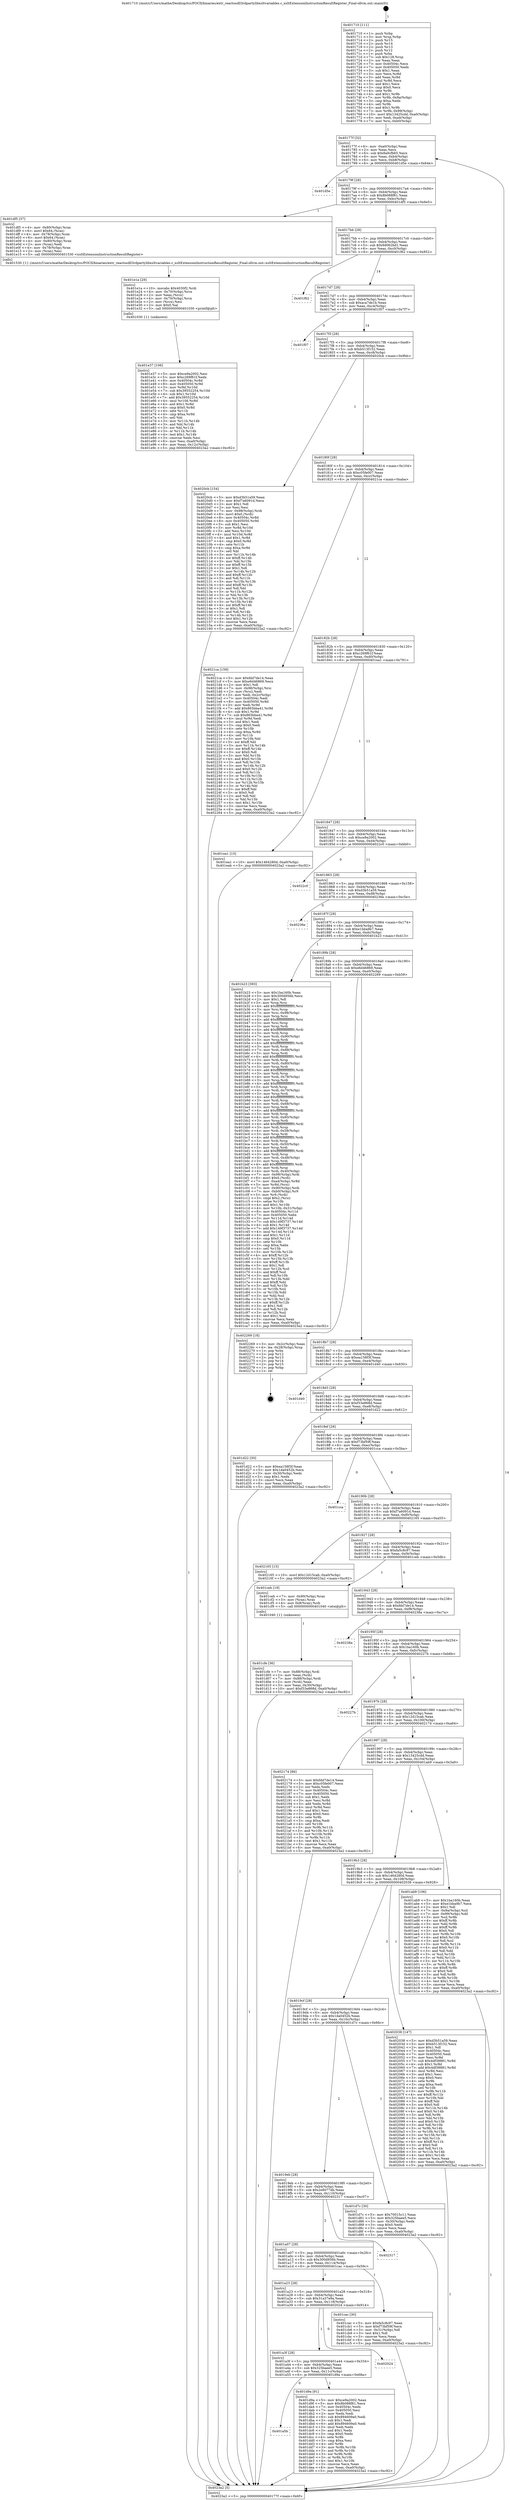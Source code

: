 digraph "0x401710" {
  label = "0x401710 (/mnt/c/Users/mathe/Desktop/tcc/POCII/binaries/extr_reactosdll3rdpartylibxsltvariables.c_xsltExtensionInstructionResultRegister_Final-ollvm.out::main(0))"
  labelloc = "t"
  node[shape=record]

  Entry [label="",width=0.3,height=0.3,shape=circle,fillcolor=black,style=filled]
  "0x40177f" [label="{
     0x40177f [32]\l
     | [instrs]\l
     &nbsp;&nbsp;0x40177f \<+6\>: mov -0xa0(%rbp),%eax\l
     &nbsp;&nbsp;0x401785 \<+2\>: mov %eax,%ecx\l
     &nbsp;&nbsp;0x401787 \<+6\>: sub $0x8a9cfb65,%ecx\l
     &nbsp;&nbsp;0x40178d \<+6\>: mov %eax,-0xb4(%rbp)\l
     &nbsp;&nbsp;0x401793 \<+6\>: mov %ecx,-0xb8(%rbp)\l
     &nbsp;&nbsp;0x401799 \<+6\>: je 0000000000401d5e \<main+0x64e\>\l
  }"]
  "0x401d5e" [label="{
     0x401d5e\l
  }", style=dashed]
  "0x40179f" [label="{
     0x40179f [28]\l
     | [instrs]\l
     &nbsp;&nbsp;0x40179f \<+5\>: jmp 00000000004017a4 \<main+0x94\>\l
     &nbsp;&nbsp;0x4017a4 \<+6\>: mov -0xb4(%rbp),%eax\l
     &nbsp;&nbsp;0x4017aa \<+5\>: sub $0x8b088f61,%eax\l
     &nbsp;&nbsp;0x4017af \<+6\>: mov %eax,-0xbc(%rbp)\l
     &nbsp;&nbsp;0x4017b5 \<+6\>: je 0000000000401df5 \<main+0x6e5\>\l
  }"]
  Exit [label="",width=0.3,height=0.3,shape=circle,fillcolor=black,style=filled,peripheries=2]
  "0x401df5" [label="{
     0x401df5 [37]\l
     | [instrs]\l
     &nbsp;&nbsp;0x401df5 \<+4\>: mov -0x80(%rbp),%rax\l
     &nbsp;&nbsp;0x401df9 \<+6\>: movl $0x64,(%rax)\l
     &nbsp;&nbsp;0x401dff \<+4\>: mov -0x78(%rbp),%rax\l
     &nbsp;&nbsp;0x401e03 \<+6\>: movl $0x64,(%rax)\l
     &nbsp;&nbsp;0x401e09 \<+4\>: mov -0x80(%rbp),%rax\l
     &nbsp;&nbsp;0x401e0d \<+2\>: mov (%rax),%edi\l
     &nbsp;&nbsp;0x401e0f \<+4\>: mov -0x78(%rbp),%rax\l
     &nbsp;&nbsp;0x401e13 \<+2\>: mov (%rax),%esi\l
     &nbsp;&nbsp;0x401e15 \<+5\>: call 0000000000401530 \<xsltExtensionInstructionResultRegister\>\l
     | [calls]\l
     &nbsp;&nbsp;0x401530 \{1\} (/mnt/c/Users/mathe/Desktop/tcc/POCII/binaries/extr_reactosdll3rdpartylibxsltvariables.c_xsltExtensionInstructionResultRegister_Final-ollvm.out::xsltExtensionInstructionResultRegister)\l
  }"]
  "0x4017bb" [label="{
     0x4017bb [28]\l
     | [instrs]\l
     &nbsp;&nbsp;0x4017bb \<+5\>: jmp 00000000004017c0 \<main+0xb0\>\l
     &nbsp;&nbsp;0x4017c0 \<+6\>: mov -0xb4(%rbp),%eax\l
     &nbsp;&nbsp;0x4017c6 \<+5\>: sub $0x9d062bd1,%eax\l
     &nbsp;&nbsp;0x4017cb \<+6\>: mov %eax,-0xc0(%rbp)\l
     &nbsp;&nbsp;0x4017d1 \<+6\>: je 0000000000401f62 \<main+0x852\>\l
  }"]
  "0x401e37" [label="{
     0x401e37 [106]\l
     | [instrs]\l
     &nbsp;&nbsp;0x401e37 \<+5\>: mov $0xce9a2002,%esi\l
     &nbsp;&nbsp;0x401e3c \<+5\>: mov $0xc269f61f,%edx\l
     &nbsp;&nbsp;0x401e41 \<+8\>: mov 0x40504c,%r8d\l
     &nbsp;&nbsp;0x401e49 \<+8\>: mov 0x405050,%r9d\l
     &nbsp;&nbsp;0x401e51 \<+3\>: mov %r8d,%r10d\l
     &nbsp;&nbsp;0x401e54 \<+7\>: sub $0x39552254,%r10d\l
     &nbsp;&nbsp;0x401e5b \<+4\>: sub $0x1,%r10d\l
     &nbsp;&nbsp;0x401e5f \<+7\>: add $0x39552254,%r10d\l
     &nbsp;&nbsp;0x401e66 \<+4\>: imul %r10d,%r8d\l
     &nbsp;&nbsp;0x401e6a \<+4\>: and $0x1,%r8d\l
     &nbsp;&nbsp;0x401e6e \<+4\>: cmp $0x0,%r8d\l
     &nbsp;&nbsp;0x401e72 \<+4\>: sete %r11b\l
     &nbsp;&nbsp;0x401e76 \<+4\>: cmp $0xa,%r9d\l
     &nbsp;&nbsp;0x401e7a \<+3\>: setl %bl\l
     &nbsp;&nbsp;0x401e7d \<+3\>: mov %r11b,%r14b\l
     &nbsp;&nbsp;0x401e80 \<+3\>: and %bl,%r14b\l
     &nbsp;&nbsp;0x401e83 \<+3\>: xor %bl,%r11b\l
     &nbsp;&nbsp;0x401e86 \<+3\>: or %r11b,%r14b\l
     &nbsp;&nbsp;0x401e89 \<+4\>: test $0x1,%r14b\l
     &nbsp;&nbsp;0x401e8d \<+3\>: cmovne %edx,%esi\l
     &nbsp;&nbsp;0x401e90 \<+6\>: mov %esi,-0xa0(%rbp)\l
     &nbsp;&nbsp;0x401e96 \<+6\>: mov %eax,-0x12c(%rbp)\l
     &nbsp;&nbsp;0x401e9c \<+5\>: jmp 00000000004023a2 \<main+0xc92\>\l
  }"]
  "0x401f62" [label="{
     0x401f62\l
  }", style=dashed]
  "0x4017d7" [label="{
     0x4017d7 [28]\l
     | [instrs]\l
     &nbsp;&nbsp;0x4017d7 \<+5\>: jmp 00000000004017dc \<main+0xcc\>\l
     &nbsp;&nbsp;0x4017dc \<+6\>: mov -0xb4(%rbp),%eax\l
     &nbsp;&nbsp;0x4017e2 \<+5\>: sub $0xaca7de1b,%eax\l
     &nbsp;&nbsp;0x4017e7 \<+6\>: mov %eax,-0xc4(%rbp)\l
     &nbsp;&nbsp;0x4017ed \<+6\>: je 0000000000401f07 \<main+0x7f7\>\l
  }"]
  "0x401e1a" [label="{
     0x401e1a [29]\l
     | [instrs]\l
     &nbsp;&nbsp;0x401e1a \<+10\>: movabs $0x4030f2,%rdi\l
     &nbsp;&nbsp;0x401e24 \<+4\>: mov -0x70(%rbp),%rcx\l
     &nbsp;&nbsp;0x401e28 \<+2\>: mov %eax,(%rcx)\l
     &nbsp;&nbsp;0x401e2a \<+4\>: mov -0x70(%rbp),%rcx\l
     &nbsp;&nbsp;0x401e2e \<+2\>: mov (%rcx),%esi\l
     &nbsp;&nbsp;0x401e30 \<+2\>: mov $0x0,%al\l
     &nbsp;&nbsp;0x401e32 \<+5\>: call 0000000000401030 \<printf@plt\>\l
     | [calls]\l
     &nbsp;&nbsp;0x401030 \{1\} (unknown)\l
  }"]
  "0x401f07" [label="{
     0x401f07\l
  }", style=dashed]
  "0x4017f3" [label="{
     0x4017f3 [28]\l
     | [instrs]\l
     &nbsp;&nbsp;0x4017f3 \<+5\>: jmp 00000000004017f8 \<main+0xe8\>\l
     &nbsp;&nbsp;0x4017f8 \<+6\>: mov -0xb4(%rbp),%eax\l
     &nbsp;&nbsp;0x4017fe \<+5\>: sub $0xb513f152,%eax\l
     &nbsp;&nbsp;0x401803 \<+6\>: mov %eax,-0xc8(%rbp)\l
     &nbsp;&nbsp;0x401809 \<+6\>: je 00000000004020cb \<main+0x9bb\>\l
  }"]
  "0x401a5b" [label="{
     0x401a5b\l
  }", style=dashed]
  "0x4020cb" [label="{
     0x4020cb [154]\l
     | [instrs]\l
     &nbsp;&nbsp;0x4020cb \<+5\>: mov $0xd3b51a59,%eax\l
     &nbsp;&nbsp;0x4020d0 \<+5\>: mov $0xf7a6091d,%ecx\l
     &nbsp;&nbsp;0x4020d5 \<+2\>: mov $0x1,%dl\l
     &nbsp;&nbsp;0x4020d7 \<+2\>: xor %esi,%esi\l
     &nbsp;&nbsp;0x4020d9 \<+7\>: mov -0x98(%rbp),%rdi\l
     &nbsp;&nbsp;0x4020e0 \<+6\>: movl $0x0,(%rdi)\l
     &nbsp;&nbsp;0x4020e6 \<+8\>: mov 0x40504c,%r8d\l
     &nbsp;&nbsp;0x4020ee \<+8\>: mov 0x405050,%r9d\l
     &nbsp;&nbsp;0x4020f6 \<+3\>: sub $0x1,%esi\l
     &nbsp;&nbsp;0x4020f9 \<+3\>: mov %r8d,%r10d\l
     &nbsp;&nbsp;0x4020fc \<+3\>: add %esi,%r10d\l
     &nbsp;&nbsp;0x4020ff \<+4\>: imul %r10d,%r8d\l
     &nbsp;&nbsp;0x402103 \<+4\>: and $0x1,%r8d\l
     &nbsp;&nbsp;0x402107 \<+4\>: cmp $0x0,%r8d\l
     &nbsp;&nbsp;0x40210b \<+4\>: sete %r11b\l
     &nbsp;&nbsp;0x40210f \<+4\>: cmp $0xa,%r9d\l
     &nbsp;&nbsp;0x402113 \<+3\>: setl %bl\l
     &nbsp;&nbsp;0x402116 \<+3\>: mov %r11b,%r14b\l
     &nbsp;&nbsp;0x402119 \<+4\>: xor $0xff,%r14b\l
     &nbsp;&nbsp;0x40211d \<+3\>: mov %bl,%r15b\l
     &nbsp;&nbsp;0x402120 \<+4\>: xor $0xff,%r15b\l
     &nbsp;&nbsp;0x402124 \<+3\>: xor $0x1,%dl\l
     &nbsp;&nbsp;0x402127 \<+3\>: mov %r14b,%r12b\l
     &nbsp;&nbsp;0x40212a \<+4\>: and $0xff,%r12b\l
     &nbsp;&nbsp;0x40212e \<+3\>: and %dl,%r11b\l
     &nbsp;&nbsp;0x402131 \<+3\>: mov %r15b,%r13b\l
     &nbsp;&nbsp;0x402134 \<+4\>: and $0xff,%r13b\l
     &nbsp;&nbsp;0x402138 \<+2\>: and %dl,%bl\l
     &nbsp;&nbsp;0x40213a \<+3\>: or %r11b,%r12b\l
     &nbsp;&nbsp;0x40213d \<+3\>: or %bl,%r13b\l
     &nbsp;&nbsp;0x402140 \<+3\>: xor %r13b,%r12b\l
     &nbsp;&nbsp;0x402143 \<+3\>: or %r15b,%r14b\l
     &nbsp;&nbsp;0x402146 \<+4\>: xor $0xff,%r14b\l
     &nbsp;&nbsp;0x40214a \<+3\>: or $0x1,%dl\l
     &nbsp;&nbsp;0x40214d \<+3\>: and %dl,%r14b\l
     &nbsp;&nbsp;0x402150 \<+3\>: or %r14b,%r12b\l
     &nbsp;&nbsp;0x402153 \<+4\>: test $0x1,%r12b\l
     &nbsp;&nbsp;0x402157 \<+3\>: cmovne %ecx,%eax\l
     &nbsp;&nbsp;0x40215a \<+6\>: mov %eax,-0xa0(%rbp)\l
     &nbsp;&nbsp;0x402160 \<+5\>: jmp 00000000004023a2 \<main+0xc92\>\l
  }"]
  "0x40180f" [label="{
     0x40180f [28]\l
     | [instrs]\l
     &nbsp;&nbsp;0x40180f \<+5\>: jmp 0000000000401814 \<main+0x104\>\l
     &nbsp;&nbsp;0x401814 \<+6\>: mov -0xb4(%rbp),%eax\l
     &nbsp;&nbsp;0x40181a \<+5\>: sub $0xc05fe007,%eax\l
     &nbsp;&nbsp;0x40181f \<+6\>: mov %eax,-0xcc(%rbp)\l
     &nbsp;&nbsp;0x401825 \<+6\>: je 00000000004021ca \<main+0xaba\>\l
  }"]
  "0x401d9a" [label="{
     0x401d9a [91]\l
     | [instrs]\l
     &nbsp;&nbsp;0x401d9a \<+5\>: mov $0xce9a2002,%eax\l
     &nbsp;&nbsp;0x401d9f \<+5\>: mov $0x8b088f61,%ecx\l
     &nbsp;&nbsp;0x401da4 \<+7\>: mov 0x40504c,%edx\l
     &nbsp;&nbsp;0x401dab \<+7\>: mov 0x405050,%esi\l
     &nbsp;&nbsp;0x401db2 \<+2\>: mov %edx,%edi\l
     &nbsp;&nbsp;0x401db4 \<+6\>: sub $0x894609a0,%edi\l
     &nbsp;&nbsp;0x401dba \<+3\>: sub $0x1,%edi\l
     &nbsp;&nbsp;0x401dbd \<+6\>: add $0x894609a0,%edi\l
     &nbsp;&nbsp;0x401dc3 \<+3\>: imul %edi,%edx\l
     &nbsp;&nbsp;0x401dc6 \<+3\>: and $0x1,%edx\l
     &nbsp;&nbsp;0x401dc9 \<+3\>: cmp $0x0,%edx\l
     &nbsp;&nbsp;0x401dcc \<+4\>: sete %r8b\l
     &nbsp;&nbsp;0x401dd0 \<+3\>: cmp $0xa,%esi\l
     &nbsp;&nbsp;0x401dd3 \<+4\>: setl %r9b\l
     &nbsp;&nbsp;0x401dd7 \<+3\>: mov %r8b,%r10b\l
     &nbsp;&nbsp;0x401dda \<+3\>: and %r9b,%r10b\l
     &nbsp;&nbsp;0x401ddd \<+3\>: xor %r9b,%r8b\l
     &nbsp;&nbsp;0x401de0 \<+3\>: or %r8b,%r10b\l
     &nbsp;&nbsp;0x401de3 \<+4\>: test $0x1,%r10b\l
     &nbsp;&nbsp;0x401de7 \<+3\>: cmovne %ecx,%eax\l
     &nbsp;&nbsp;0x401dea \<+6\>: mov %eax,-0xa0(%rbp)\l
     &nbsp;&nbsp;0x401df0 \<+5\>: jmp 00000000004023a2 \<main+0xc92\>\l
  }"]
  "0x4021ca" [label="{
     0x4021ca [159]\l
     | [instrs]\l
     &nbsp;&nbsp;0x4021ca \<+5\>: mov $0xfdd7de14,%eax\l
     &nbsp;&nbsp;0x4021cf \<+5\>: mov $0xe6d46869,%ecx\l
     &nbsp;&nbsp;0x4021d4 \<+2\>: mov $0x1,%dl\l
     &nbsp;&nbsp;0x4021d6 \<+7\>: mov -0x98(%rbp),%rsi\l
     &nbsp;&nbsp;0x4021dd \<+2\>: mov (%rsi),%edi\l
     &nbsp;&nbsp;0x4021df \<+3\>: mov %edi,-0x2c(%rbp)\l
     &nbsp;&nbsp;0x4021e2 \<+7\>: mov 0x40504c,%edi\l
     &nbsp;&nbsp;0x4021e9 \<+8\>: mov 0x405050,%r8d\l
     &nbsp;&nbsp;0x4021f1 \<+3\>: mov %edi,%r9d\l
     &nbsp;&nbsp;0x4021f4 \<+7\>: add $0x865bba41,%r9d\l
     &nbsp;&nbsp;0x4021fb \<+4\>: sub $0x1,%r9d\l
     &nbsp;&nbsp;0x4021ff \<+7\>: sub $0x865bba41,%r9d\l
     &nbsp;&nbsp;0x402206 \<+4\>: imul %r9d,%edi\l
     &nbsp;&nbsp;0x40220a \<+3\>: and $0x1,%edi\l
     &nbsp;&nbsp;0x40220d \<+3\>: cmp $0x0,%edi\l
     &nbsp;&nbsp;0x402210 \<+4\>: sete %r10b\l
     &nbsp;&nbsp;0x402214 \<+4\>: cmp $0xa,%r8d\l
     &nbsp;&nbsp;0x402218 \<+4\>: setl %r11b\l
     &nbsp;&nbsp;0x40221c \<+3\>: mov %r10b,%bl\l
     &nbsp;&nbsp;0x40221f \<+3\>: xor $0xff,%bl\l
     &nbsp;&nbsp;0x402222 \<+3\>: mov %r11b,%r14b\l
     &nbsp;&nbsp;0x402225 \<+4\>: xor $0xff,%r14b\l
     &nbsp;&nbsp;0x402229 \<+3\>: xor $0x0,%dl\l
     &nbsp;&nbsp;0x40222c \<+3\>: mov %bl,%r15b\l
     &nbsp;&nbsp;0x40222f \<+4\>: and $0x0,%r15b\l
     &nbsp;&nbsp;0x402233 \<+3\>: and %dl,%r10b\l
     &nbsp;&nbsp;0x402236 \<+3\>: mov %r14b,%r12b\l
     &nbsp;&nbsp;0x402239 \<+4\>: and $0x0,%r12b\l
     &nbsp;&nbsp;0x40223d \<+3\>: and %dl,%r11b\l
     &nbsp;&nbsp;0x402240 \<+3\>: or %r10b,%r15b\l
     &nbsp;&nbsp;0x402243 \<+3\>: or %r11b,%r12b\l
     &nbsp;&nbsp;0x402246 \<+3\>: xor %r12b,%r15b\l
     &nbsp;&nbsp;0x402249 \<+3\>: or %r14b,%bl\l
     &nbsp;&nbsp;0x40224c \<+3\>: xor $0xff,%bl\l
     &nbsp;&nbsp;0x40224f \<+3\>: or $0x0,%dl\l
     &nbsp;&nbsp;0x402252 \<+2\>: and %dl,%bl\l
     &nbsp;&nbsp;0x402254 \<+3\>: or %bl,%r15b\l
     &nbsp;&nbsp;0x402257 \<+4\>: test $0x1,%r15b\l
     &nbsp;&nbsp;0x40225b \<+3\>: cmovne %ecx,%eax\l
     &nbsp;&nbsp;0x40225e \<+6\>: mov %eax,-0xa0(%rbp)\l
     &nbsp;&nbsp;0x402264 \<+5\>: jmp 00000000004023a2 \<main+0xc92\>\l
  }"]
  "0x40182b" [label="{
     0x40182b [28]\l
     | [instrs]\l
     &nbsp;&nbsp;0x40182b \<+5\>: jmp 0000000000401830 \<main+0x120\>\l
     &nbsp;&nbsp;0x401830 \<+6\>: mov -0xb4(%rbp),%eax\l
     &nbsp;&nbsp;0x401836 \<+5\>: sub $0xc269f61f,%eax\l
     &nbsp;&nbsp;0x40183b \<+6\>: mov %eax,-0xd0(%rbp)\l
     &nbsp;&nbsp;0x401841 \<+6\>: je 0000000000401ea1 \<main+0x791\>\l
  }"]
  "0x401a3f" [label="{
     0x401a3f [28]\l
     | [instrs]\l
     &nbsp;&nbsp;0x401a3f \<+5\>: jmp 0000000000401a44 \<main+0x334\>\l
     &nbsp;&nbsp;0x401a44 \<+6\>: mov -0xb4(%rbp),%eax\l
     &nbsp;&nbsp;0x401a4a \<+5\>: sub $0x325baee5,%eax\l
     &nbsp;&nbsp;0x401a4f \<+6\>: mov %eax,-0x11c(%rbp)\l
     &nbsp;&nbsp;0x401a55 \<+6\>: je 0000000000401d9a \<main+0x68a\>\l
  }"]
  "0x401ea1" [label="{
     0x401ea1 [15]\l
     | [instrs]\l
     &nbsp;&nbsp;0x401ea1 \<+10\>: movl $0x1464280d,-0xa0(%rbp)\l
     &nbsp;&nbsp;0x401eab \<+5\>: jmp 00000000004023a2 \<main+0xc92\>\l
  }"]
  "0x401847" [label="{
     0x401847 [28]\l
     | [instrs]\l
     &nbsp;&nbsp;0x401847 \<+5\>: jmp 000000000040184c \<main+0x13c\>\l
     &nbsp;&nbsp;0x40184c \<+6\>: mov -0xb4(%rbp),%eax\l
     &nbsp;&nbsp;0x401852 \<+5\>: sub $0xce9a2002,%eax\l
     &nbsp;&nbsp;0x401857 \<+6\>: mov %eax,-0xd4(%rbp)\l
     &nbsp;&nbsp;0x40185d \<+6\>: je 00000000004022c0 \<main+0xbb0\>\l
  }"]
  "0x402024" [label="{
     0x402024\l
  }", style=dashed]
  "0x4022c0" [label="{
     0x4022c0\l
  }", style=dashed]
  "0x401863" [label="{
     0x401863 [28]\l
     | [instrs]\l
     &nbsp;&nbsp;0x401863 \<+5\>: jmp 0000000000401868 \<main+0x158\>\l
     &nbsp;&nbsp;0x401868 \<+6\>: mov -0xb4(%rbp),%eax\l
     &nbsp;&nbsp;0x40186e \<+5\>: sub $0xd3b51a59,%eax\l
     &nbsp;&nbsp;0x401873 \<+6\>: mov %eax,-0xd8(%rbp)\l
     &nbsp;&nbsp;0x401879 \<+6\>: je 000000000040236e \<main+0xc5e\>\l
  }"]
  "0x401cfe" [label="{
     0x401cfe [36]\l
     | [instrs]\l
     &nbsp;&nbsp;0x401cfe \<+7\>: mov -0x88(%rbp),%rdi\l
     &nbsp;&nbsp;0x401d05 \<+2\>: mov %eax,(%rdi)\l
     &nbsp;&nbsp;0x401d07 \<+7\>: mov -0x88(%rbp),%rdi\l
     &nbsp;&nbsp;0x401d0e \<+2\>: mov (%rdi),%eax\l
     &nbsp;&nbsp;0x401d10 \<+3\>: mov %eax,-0x30(%rbp)\l
     &nbsp;&nbsp;0x401d13 \<+10\>: movl $0xf33e868d,-0xa0(%rbp)\l
     &nbsp;&nbsp;0x401d1d \<+5\>: jmp 00000000004023a2 \<main+0xc92\>\l
  }"]
  "0x40236e" [label="{
     0x40236e\l
  }", style=dashed]
  "0x40187f" [label="{
     0x40187f [28]\l
     | [instrs]\l
     &nbsp;&nbsp;0x40187f \<+5\>: jmp 0000000000401884 \<main+0x174\>\l
     &nbsp;&nbsp;0x401884 \<+6\>: mov -0xb4(%rbp),%eax\l
     &nbsp;&nbsp;0x40188a \<+5\>: sub $0xe1bba9b7,%eax\l
     &nbsp;&nbsp;0x40188f \<+6\>: mov %eax,-0xdc(%rbp)\l
     &nbsp;&nbsp;0x401895 \<+6\>: je 0000000000401b23 \<main+0x413\>\l
  }"]
  "0x401a23" [label="{
     0x401a23 [28]\l
     | [instrs]\l
     &nbsp;&nbsp;0x401a23 \<+5\>: jmp 0000000000401a28 \<main+0x318\>\l
     &nbsp;&nbsp;0x401a28 \<+6\>: mov -0xb4(%rbp),%eax\l
     &nbsp;&nbsp;0x401a2e \<+5\>: sub $0x31a37e9a,%eax\l
     &nbsp;&nbsp;0x401a33 \<+6\>: mov %eax,-0x118(%rbp)\l
     &nbsp;&nbsp;0x401a39 \<+6\>: je 0000000000402024 \<main+0x914\>\l
  }"]
  "0x401b23" [label="{
     0x401b23 [393]\l
     | [instrs]\l
     &nbsp;&nbsp;0x401b23 \<+5\>: mov $0x1ba160b,%eax\l
     &nbsp;&nbsp;0x401b28 \<+5\>: mov $0x300d956b,%ecx\l
     &nbsp;&nbsp;0x401b2d \<+2\>: mov $0x1,%dl\l
     &nbsp;&nbsp;0x401b2f \<+3\>: mov %rsp,%rsi\l
     &nbsp;&nbsp;0x401b32 \<+4\>: add $0xfffffffffffffff0,%rsi\l
     &nbsp;&nbsp;0x401b36 \<+3\>: mov %rsi,%rsp\l
     &nbsp;&nbsp;0x401b39 \<+7\>: mov %rsi,-0x98(%rbp)\l
     &nbsp;&nbsp;0x401b40 \<+3\>: mov %rsp,%rsi\l
     &nbsp;&nbsp;0x401b43 \<+4\>: add $0xfffffffffffffff0,%rsi\l
     &nbsp;&nbsp;0x401b47 \<+3\>: mov %rsi,%rsp\l
     &nbsp;&nbsp;0x401b4a \<+3\>: mov %rsp,%rdi\l
     &nbsp;&nbsp;0x401b4d \<+4\>: add $0xfffffffffffffff0,%rdi\l
     &nbsp;&nbsp;0x401b51 \<+3\>: mov %rdi,%rsp\l
     &nbsp;&nbsp;0x401b54 \<+7\>: mov %rdi,-0x90(%rbp)\l
     &nbsp;&nbsp;0x401b5b \<+3\>: mov %rsp,%rdi\l
     &nbsp;&nbsp;0x401b5e \<+4\>: add $0xfffffffffffffff0,%rdi\l
     &nbsp;&nbsp;0x401b62 \<+3\>: mov %rdi,%rsp\l
     &nbsp;&nbsp;0x401b65 \<+7\>: mov %rdi,-0x88(%rbp)\l
     &nbsp;&nbsp;0x401b6c \<+3\>: mov %rsp,%rdi\l
     &nbsp;&nbsp;0x401b6f \<+4\>: add $0xfffffffffffffff0,%rdi\l
     &nbsp;&nbsp;0x401b73 \<+3\>: mov %rdi,%rsp\l
     &nbsp;&nbsp;0x401b76 \<+4\>: mov %rdi,-0x80(%rbp)\l
     &nbsp;&nbsp;0x401b7a \<+3\>: mov %rsp,%rdi\l
     &nbsp;&nbsp;0x401b7d \<+4\>: add $0xfffffffffffffff0,%rdi\l
     &nbsp;&nbsp;0x401b81 \<+3\>: mov %rdi,%rsp\l
     &nbsp;&nbsp;0x401b84 \<+4\>: mov %rdi,-0x78(%rbp)\l
     &nbsp;&nbsp;0x401b88 \<+3\>: mov %rsp,%rdi\l
     &nbsp;&nbsp;0x401b8b \<+4\>: add $0xfffffffffffffff0,%rdi\l
     &nbsp;&nbsp;0x401b8f \<+3\>: mov %rdi,%rsp\l
     &nbsp;&nbsp;0x401b92 \<+4\>: mov %rdi,-0x70(%rbp)\l
     &nbsp;&nbsp;0x401b96 \<+3\>: mov %rsp,%rdi\l
     &nbsp;&nbsp;0x401b99 \<+4\>: add $0xfffffffffffffff0,%rdi\l
     &nbsp;&nbsp;0x401b9d \<+3\>: mov %rdi,%rsp\l
     &nbsp;&nbsp;0x401ba0 \<+4\>: mov %rdi,-0x68(%rbp)\l
     &nbsp;&nbsp;0x401ba4 \<+3\>: mov %rsp,%rdi\l
     &nbsp;&nbsp;0x401ba7 \<+4\>: add $0xfffffffffffffff0,%rdi\l
     &nbsp;&nbsp;0x401bab \<+3\>: mov %rdi,%rsp\l
     &nbsp;&nbsp;0x401bae \<+4\>: mov %rdi,-0x60(%rbp)\l
     &nbsp;&nbsp;0x401bb2 \<+3\>: mov %rsp,%rdi\l
     &nbsp;&nbsp;0x401bb5 \<+4\>: add $0xfffffffffffffff0,%rdi\l
     &nbsp;&nbsp;0x401bb9 \<+3\>: mov %rdi,%rsp\l
     &nbsp;&nbsp;0x401bbc \<+4\>: mov %rdi,-0x58(%rbp)\l
     &nbsp;&nbsp;0x401bc0 \<+3\>: mov %rsp,%rdi\l
     &nbsp;&nbsp;0x401bc3 \<+4\>: add $0xfffffffffffffff0,%rdi\l
     &nbsp;&nbsp;0x401bc7 \<+3\>: mov %rdi,%rsp\l
     &nbsp;&nbsp;0x401bca \<+4\>: mov %rdi,-0x50(%rbp)\l
     &nbsp;&nbsp;0x401bce \<+3\>: mov %rsp,%rdi\l
     &nbsp;&nbsp;0x401bd1 \<+4\>: add $0xfffffffffffffff0,%rdi\l
     &nbsp;&nbsp;0x401bd5 \<+3\>: mov %rdi,%rsp\l
     &nbsp;&nbsp;0x401bd8 \<+4\>: mov %rdi,-0x48(%rbp)\l
     &nbsp;&nbsp;0x401bdc \<+3\>: mov %rsp,%rdi\l
     &nbsp;&nbsp;0x401bdf \<+4\>: add $0xfffffffffffffff0,%rdi\l
     &nbsp;&nbsp;0x401be3 \<+3\>: mov %rdi,%rsp\l
     &nbsp;&nbsp;0x401be6 \<+4\>: mov %rdi,-0x40(%rbp)\l
     &nbsp;&nbsp;0x401bea \<+7\>: mov -0x98(%rbp),%rdi\l
     &nbsp;&nbsp;0x401bf1 \<+6\>: movl $0x0,(%rdi)\l
     &nbsp;&nbsp;0x401bf7 \<+7\>: mov -0xa4(%rbp),%r8d\l
     &nbsp;&nbsp;0x401bfe \<+3\>: mov %r8d,(%rsi)\l
     &nbsp;&nbsp;0x401c01 \<+7\>: mov -0x90(%rbp),%rdi\l
     &nbsp;&nbsp;0x401c08 \<+7\>: mov -0xb0(%rbp),%r9\l
     &nbsp;&nbsp;0x401c0f \<+3\>: mov %r9,(%rdi)\l
     &nbsp;&nbsp;0x401c12 \<+3\>: cmpl $0x2,(%rsi)\l
     &nbsp;&nbsp;0x401c15 \<+4\>: setne %r10b\l
     &nbsp;&nbsp;0x401c19 \<+4\>: and $0x1,%r10b\l
     &nbsp;&nbsp;0x401c1d \<+4\>: mov %r10b,-0x31(%rbp)\l
     &nbsp;&nbsp;0x401c21 \<+8\>: mov 0x40504c,%r11d\l
     &nbsp;&nbsp;0x401c29 \<+7\>: mov 0x405050,%ebx\l
     &nbsp;&nbsp;0x401c30 \<+3\>: mov %r11d,%r14d\l
     &nbsp;&nbsp;0x401c33 \<+7\>: sub $0x149f3737,%r14d\l
     &nbsp;&nbsp;0x401c3a \<+4\>: sub $0x1,%r14d\l
     &nbsp;&nbsp;0x401c3e \<+7\>: add $0x149f3737,%r14d\l
     &nbsp;&nbsp;0x401c45 \<+4\>: imul %r14d,%r11d\l
     &nbsp;&nbsp;0x401c49 \<+4\>: and $0x1,%r11d\l
     &nbsp;&nbsp;0x401c4d \<+4\>: cmp $0x0,%r11d\l
     &nbsp;&nbsp;0x401c51 \<+4\>: sete %r10b\l
     &nbsp;&nbsp;0x401c55 \<+3\>: cmp $0xa,%ebx\l
     &nbsp;&nbsp;0x401c58 \<+4\>: setl %r15b\l
     &nbsp;&nbsp;0x401c5c \<+3\>: mov %r10b,%r12b\l
     &nbsp;&nbsp;0x401c5f \<+4\>: xor $0xff,%r12b\l
     &nbsp;&nbsp;0x401c63 \<+3\>: mov %r15b,%r13b\l
     &nbsp;&nbsp;0x401c66 \<+4\>: xor $0xff,%r13b\l
     &nbsp;&nbsp;0x401c6a \<+3\>: xor $0x1,%dl\l
     &nbsp;&nbsp;0x401c6d \<+3\>: mov %r12b,%sil\l
     &nbsp;&nbsp;0x401c70 \<+4\>: and $0xff,%sil\l
     &nbsp;&nbsp;0x401c74 \<+3\>: and %dl,%r10b\l
     &nbsp;&nbsp;0x401c77 \<+3\>: mov %r13b,%dil\l
     &nbsp;&nbsp;0x401c7a \<+4\>: and $0xff,%dil\l
     &nbsp;&nbsp;0x401c7e \<+3\>: and %dl,%r15b\l
     &nbsp;&nbsp;0x401c81 \<+3\>: or %r10b,%sil\l
     &nbsp;&nbsp;0x401c84 \<+3\>: or %r15b,%dil\l
     &nbsp;&nbsp;0x401c87 \<+3\>: xor %dil,%sil\l
     &nbsp;&nbsp;0x401c8a \<+3\>: or %r13b,%r12b\l
     &nbsp;&nbsp;0x401c8d \<+4\>: xor $0xff,%r12b\l
     &nbsp;&nbsp;0x401c91 \<+3\>: or $0x1,%dl\l
     &nbsp;&nbsp;0x401c94 \<+3\>: and %dl,%r12b\l
     &nbsp;&nbsp;0x401c97 \<+3\>: or %r12b,%sil\l
     &nbsp;&nbsp;0x401c9a \<+4\>: test $0x1,%sil\l
     &nbsp;&nbsp;0x401c9e \<+3\>: cmovne %ecx,%eax\l
     &nbsp;&nbsp;0x401ca1 \<+6\>: mov %eax,-0xa0(%rbp)\l
     &nbsp;&nbsp;0x401ca7 \<+5\>: jmp 00000000004023a2 \<main+0xc92\>\l
  }"]
  "0x40189b" [label="{
     0x40189b [28]\l
     | [instrs]\l
     &nbsp;&nbsp;0x40189b \<+5\>: jmp 00000000004018a0 \<main+0x190\>\l
     &nbsp;&nbsp;0x4018a0 \<+6\>: mov -0xb4(%rbp),%eax\l
     &nbsp;&nbsp;0x4018a6 \<+5\>: sub $0xe6d46869,%eax\l
     &nbsp;&nbsp;0x4018ab \<+6\>: mov %eax,-0xe0(%rbp)\l
     &nbsp;&nbsp;0x4018b1 \<+6\>: je 0000000000402269 \<main+0xb59\>\l
  }"]
  "0x401cac" [label="{
     0x401cac [30]\l
     | [instrs]\l
     &nbsp;&nbsp;0x401cac \<+5\>: mov $0xfa5c8c97,%eax\l
     &nbsp;&nbsp;0x401cb1 \<+5\>: mov $0xf73bf59f,%ecx\l
     &nbsp;&nbsp;0x401cb6 \<+3\>: mov -0x31(%rbp),%dl\l
     &nbsp;&nbsp;0x401cb9 \<+3\>: test $0x1,%dl\l
     &nbsp;&nbsp;0x401cbc \<+3\>: cmovne %ecx,%eax\l
     &nbsp;&nbsp;0x401cbf \<+6\>: mov %eax,-0xa0(%rbp)\l
     &nbsp;&nbsp;0x401cc5 \<+5\>: jmp 00000000004023a2 \<main+0xc92\>\l
  }"]
  "0x402269" [label="{
     0x402269 [18]\l
     | [instrs]\l
     &nbsp;&nbsp;0x402269 \<+3\>: mov -0x2c(%rbp),%eax\l
     &nbsp;&nbsp;0x40226c \<+4\>: lea -0x28(%rbp),%rsp\l
     &nbsp;&nbsp;0x402270 \<+1\>: pop %rbx\l
     &nbsp;&nbsp;0x402271 \<+2\>: pop %r12\l
     &nbsp;&nbsp;0x402273 \<+2\>: pop %r13\l
     &nbsp;&nbsp;0x402275 \<+2\>: pop %r14\l
     &nbsp;&nbsp;0x402277 \<+2\>: pop %r15\l
     &nbsp;&nbsp;0x402279 \<+1\>: pop %rbp\l
     &nbsp;&nbsp;0x40227a \<+1\>: ret\l
  }"]
  "0x4018b7" [label="{
     0x4018b7 [28]\l
     | [instrs]\l
     &nbsp;&nbsp;0x4018b7 \<+5\>: jmp 00000000004018bc \<main+0x1ac\>\l
     &nbsp;&nbsp;0x4018bc \<+6\>: mov -0xb4(%rbp),%eax\l
     &nbsp;&nbsp;0x4018c2 \<+5\>: sub $0xea158f3f,%eax\l
     &nbsp;&nbsp;0x4018c7 \<+6\>: mov %eax,-0xe4(%rbp)\l
     &nbsp;&nbsp;0x4018cd \<+6\>: je 0000000000401d40 \<main+0x630\>\l
  }"]
  "0x401a07" [label="{
     0x401a07 [28]\l
     | [instrs]\l
     &nbsp;&nbsp;0x401a07 \<+5\>: jmp 0000000000401a0c \<main+0x2fc\>\l
     &nbsp;&nbsp;0x401a0c \<+6\>: mov -0xb4(%rbp),%eax\l
     &nbsp;&nbsp;0x401a12 \<+5\>: sub $0x300d956b,%eax\l
     &nbsp;&nbsp;0x401a17 \<+6\>: mov %eax,-0x114(%rbp)\l
     &nbsp;&nbsp;0x401a1d \<+6\>: je 0000000000401cac \<main+0x59c\>\l
  }"]
  "0x401d40" [label="{
     0x401d40\l
  }", style=dashed]
  "0x4018d3" [label="{
     0x4018d3 [28]\l
     | [instrs]\l
     &nbsp;&nbsp;0x4018d3 \<+5\>: jmp 00000000004018d8 \<main+0x1c8\>\l
     &nbsp;&nbsp;0x4018d8 \<+6\>: mov -0xb4(%rbp),%eax\l
     &nbsp;&nbsp;0x4018de \<+5\>: sub $0xf33e868d,%eax\l
     &nbsp;&nbsp;0x4018e3 \<+6\>: mov %eax,-0xe8(%rbp)\l
     &nbsp;&nbsp;0x4018e9 \<+6\>: je 0000000000401d22 \<main+0x612\>\l
  }"]
  "0x402317" [label="{
     0x402317\l
  }", style=dashed]
  "0x401d22" [label="{
     0x401d22 [30]\l
     | [instrs]\l
     &nbsp;&nbsp;0x401d22 \<+5\>: mov $0xea158f3f,%eax\l
     &nbsp;&nbsp;0x401d27 \<+5\>: mov $0x1da0452b,%ecx\l
     &nbsp;&nbsp;0x401d2c \<+3\>: mov -0x30(%rbp),%edx\l
     &nbsp;&nbsp;0x401d2f \<+3\>: cmp $0x1,%edx\l
     &nbsp;&nbsp;0x401d32 \<+3\>: cmovl %ecx,%eax\l
     &nbsp;&nbsp;0x401d35 \<+6\>: mov %eax,-0xa0(%rbp)\l
     &nbsp;&nbsp;0x401d3b \<+5\>: jmp 00000000004023a2 \<main+0xc92\>\l
  }"]
  "0x4018ef" [label="{
     0x4018ef [28]\l
     | [instrs]\l
     &nbsp;&nbsp;0x4018ef \<+5\>: jmp 00000000004018f4 \<main+0x1e4\>\l
     &nbsp;&nbsp;0x4018f4 \<+6\>: mov -0xb4(%rbp),%eax\l
     &nbsp;&nbsp;0x4018fa \<+5\>: sub $0xf73bf59f,%eax\l
     &nbsp;&nbsp;0x4018ff \<+6\>: mov %eax,-0xec(%rbp)\l
     &nbsp;&nbsp;0x401905 \<+6\>: je 0000000000401cca \<main+0x5ba\>\l
  }"]
  "0x4019eb" [label="{
     0x4019eb [28]\l
     | [instrs]\l
     &nbsp;&nbsp;0x4019eb \<+5\>: jmp 00000000004019f0 \<main+0x2e0\>\l
     &nbsp;&nbsp;0x4019f0 \<+6\>: mov -0xb4(%rbp),%eax\l
     &nbsp;&nbsp;0x4019f6 \<+5\>: sub $0x2e8077db,%eax\l
     &nbsp;&nbsp;0x4019fb \<+6\>: mov %eax,-0x110(%rbp)\l
     &nbsp;&nbsp;0x401a01 \<+6\>: je 0000000000402317 \<main+0xc07\>\l
  }"]
  "0x401cca" [label="{
     0x401cca\l
  }", style=dashed]
  "0x40190b" [label="{
     0x40190b [28]\l
     | [instrs]\l
     &nbsp;&nbsp;0x40190b \<+5\>: jmp 0000000000401910 \<main+0x200\>\l
     &nbsp;&nbsp;0x401910 \<+6\>: mov -0xb4(%rbp),%eax\l
     &nbsp;&nbsp;0x401916 \<+5\>: sub $0xf7a6091d,%eax\l
     &nbsp;&nbsp;0x40191b \<+6\>: mov %eax,-0xf0(%rbp)\l
     &nbsp;&nbsp;0x401921 \<+6\>: je 0000000000402165 \<main+0xa55\>\l
  }"]
  "0x401d7c" [label="{
     0x401d7c [30]\l
     | [instrs]\l
     &nbsp;&nbsp;0x401d7c \<+5\>: mov $0x70015c11,%eax\l
     &nbsp;&nbsp;0x401d81 \<+5\>: mov $0x325baee5,%ecx\l
     &nbsp;&nbsp;0x401d86 \<+3\>: mov -0x30(%rbp),%edx\l
     &nbsp;&nbsp;0x401d89 \<+3\>: cmp $0x0,%edx\l
     &nbsp;&nbsp;0x401d8c \<+3\>: cmove %ecx,%eax\l
     &nbsp;&nbsp;0x401d8f \<+6\>: mov %eax,-0xa0(%rbp)\l
     &nbsp;&nbsp;0x401d95 \<+5\>: jmp 00000000004023a2 \<main+0xc92\>\l
  }"]
  "0x402165" [label="{
     0x402165 [15]\l
     | [instrs]\l
     &nbsp;&nbsp;0x402165 \<+10\>: movl $0x12d15cab,-0xa0(%rbp)\l
     &nbsp;&nbsp;0x40216f \<+5\>: jmp 00000000004023a2 \<main+0xc92\>\l
  }"]
  "0x401927" [label="{
     0x401927 [28]\l
     | [instrs]\l
     &nbsp;&nbsp;0x401927 \<+5\>: jmp 000000000040192c \<main+0x21c\>\l
     &nbsp;&nbsp;0x40192c \<+6\>: mov -0xb4(%rbp),%eax\l
     &nbsp;&nbsp;0x401932 \<+5\>: sub $0xfa5c8c97,%eax\l
     &nbsp;&nbsp;0x401937 \<+6\>: mov %eax,-0xf4(%rbp)\l
     &nbsp;&nbsp;0x40193d \<+6\>: je 0000000000401ceb \<main+0x5db\>\l
  }"]
  "0x4019cf" [label="{
     0x4019cf [28]\l
     | [instrs]\l
     &nbsp;&nbsp;0x4019cf \<+5\>: jmp 00000000004019d4 \<main+0x2c4\>\l
     &nbsp;&nbsp;0x4019d4 \<+6\>: mov -0xb4(%rbp),%eax\l
     &nbsp;&nbsp;0x4019da \<+5\>: sub $0x1da0452b,%eax\l
     &nbsp;&nbsp;0x4019df \<+6\>: mov %eax,-0x10c(%rbp)\l
     &nbsp;&nbsp;0x4019e5 \<+6\>: je 0000000000401d7c \<main+0x66c\>\l
  }"]
  "0x401ceb" [label="{
     0x401ceb [19]\l
     | [instrs]\l
     &nbsp;&nbsp;0x401ceb \<+7\>: mov -0x90(%rbp),%rax\l
     &nbsp;&nbsp;0x401cf2 \<+3\>: mov (%rax),%rax\l
     &nbsp;&nbsp;0x401cf5 \<+4\>: mov 0x8(%rax),%rdi\l
     &nbsp;&nbsp;0x401cf9 \<+5\>: call 0000000000401040 \<atoi@plt\>\l
     | [calls]\l
     &nbsp;&nbsp;0x401040 \{1\} (unknown)\l
  }"]
  "0x401943" [label="{
     0x401943 [28]\l
     | [instrs]\l
     &nbsp;&nbsp;0x401943 \<+5\>: jmp 0000000000401948 \<main+0x238\>\l
     &nbsp;&nbsp;0x401948 \<+6\>: mov -0xb4(%rbp),%eax\l
     &nbsp;&nbsp;0x40194e \<+5\>: sub $0xfdd7de14,%eax\l
     &nbsp;&nbsp;0x401953 \<+6\>: mov %eax,-0xf8(%rbp)\l
     &nbsp;&nbsp;0x401959 \<+6\>: je 000000000040238a \<main+0xc7a\>\l
  }"]
  "0x402038" [label="{
     0x402038 [147]\l
     | [instrs]\l
     &nbsp;&nbsp;0x402038 \<+5\>: mov $0xd3b51a59,%eax\l
     &nbsp;&nbsp;0x40203d \<+5\>: mov $0xb513f152,%ecx\l
     &nbsp;&nbsp;0x402042 \<+2\>: mov $0x1,%dl\l
     &nbsp;&nbsp;0x402044 \<+7\>: mov 0x40504c,%esi\l
     &nbsp;&nbsp;0x40204b \<+7\>: mov 0x405050,%edi\l
     &nbsp;&nbsp;0x402052 \<+3\>: mov %esi,%r8d\l
     &nbsp;&nbsp;0x402055 \<+7\>: sub $0x4df38881,%r8d\l
     &nbsp;&nbsp;0x40205c \<+4\>: sub $0x1,%r8d\l
     &nbsp;&nbsp;0x402060 \<+7\>: add $0x4df38881,%r8d\l
     &nbsp;&nbsp;0x402067 \<+4\>: imul %r8d,%esi\l
     &nbsp;&nbsp;0x40206b \<+3\>: and $0x1,%esi\l
     &nbsp;&nbsp;0x40206e \<+3\>: cmp $0x0,%esi\l
     &nbsp;&nbsp;0x402071 \<+4\>: sete %r9b\l
     &nbsp;&nbsp;0x402075 \<+3\>: cmp $0xa,%edi\l
     &nbsp;&nbsp;0x402078 \<+4\>: setl %r10b\l
     &nbsp;&nbsp;0x40207c \<+3\>: mov %r9b,%r11b\l
     &nbsp;&nbsp;0x40207f \<+4\>: xor $0xff,%r11b\l
     &nbsp;&nbsp;0x402083 \<+3\>: mov %r10b,%bl\l
     &nbsp;&nbsp;0x402086 \<+3\>: xor $0xff,%bl\l
     &nbsp;&nbsp;0x402089 \<+3\>: xor $0x0,%dl\l
     &nbsp;&nbsp;0x40208c \<+3\>: mov %r11b,%r14b\l
     &nbsp;&nbsp;0x40208f \<+4\>: and $0x0,%r14b\l
     &nbsp;&nbsp;0x402093 \<+3\>: and %dl,%r9b\l
     &nbsp;&nbsp;0x402096 \<+3\>: mov %bl,%r15b\l
     &nbsp;&nbsp;0x402099 \<+4\>: and $0x0,%r15b\l
     &nbsp;&nbsp;0x40209d \<+3\>: and %dl,%r10b\l
     &nbsp;&nbsp;0x4020a0 \<+3\>: or %r9b,%r14b\l
     &nbsp;&nbsp;0x4020a3 \<+3\>: or %r10b,%r15b\l
     &nbsp;&nbsp;0x4020a6 \<+3\>: xor %r15b,%r14b\l
     &nbsp;&nbsp;0x4020a9 \<+3\>: or %bl,%r11b\l
     &nbsp;&nbsp;0x4020ac \<+4\>: xor $0xff,%r11b\l
     &nbsp;&nbsp;0x4020b0 \<+3\>: or $0x0,%dl\l
     &nbsp;&nbsp;0x4020b3 \<+3\>: and %dl,%r11b\l
     &nbsp;&nbsp;0x4020b6 \<+3\>: or %r11b,%r14b\l
     &nbsp;&nbsp;0x4020b9 \<+4\>: test $0x1,%r14b\l
     &nbsp;&nbsp;0x4020bd \<+3\>: cmovne %ecx,%eax\l
     &nbsp;&nbsp;0x4020c0 \<+6\>: mov %eax,-0xa0(%rbp)\l
     &nbsp;&nbsp;0x4020c6 \<+5\>: jmp 00000000004023a2 \<main+0xc92\>\l
  }"]
  "0x40238a" [label="{
     0x40238a\l
  }", style=dashed]
  "0x40195f" [label="{
     0x40195f [28]\l
     | [instrs]\l
     &nbsp;&nbsp;0x40195f \<+5\>: jmp 0000000000401964 \<main+0x254\>\l
     &nbsp;&nbsp;0x401964 \<+6\>: mov -0xb4(%rbp),%eax\l
     &nbsp;&nbsp;0x40196a \<+5\>: sub $0x1ba160b,%eax\l
     &nbsp;&nbsp;0x40196f \<+6\>: mov %eax,-0xfc(%rbp)\l
     &nbsp;&nbsp;0x401975 \<+6\>: je 000000000040227b \<main+0xb6b\>\l
  }"]
  "0x401710" [label="{
     0x401710 [111]\l
     | [instrs]\l
     &nbsp;&nbsp;0x401710 \<+1\>: push %rbp\l
     &nbsp;&nbsp;0x401711 \<+3\>: mov %rsp,%rbp\l
     &nbsp;&nbsp;0x401714 \<+2\>: push %r15\l
     &nbsp;&nbsp;0x401716 \<+2\>: push %r14\l
     &nbsp;&nbsp;0x401718 \<+2\>: push %r13\l
     &nbsp;&nbsp;0x40171a \<+2\>: push %r12\l
     &nbsp;&nbsp;0x40171c \<+1\>: push %rbx\l
     &nbsp;&nbsp;0x40171d \<+7\>: sub $0x128,%rsp\l
     &nbsp;&nbsp;0x401724 \<+2\>: xor %eax,%eax\l
     &nbsp;&nbsp;0x401726 \<+7\>: mov 0x40504c,%ecx\l
     &nbsp;&nbsp;0x40172d \<+7\>: mov 0x405050,%edx\l
     &nbsp;&nbsp;0x401734 \<+3\>: sub $0x1,%eax\l
     &nbsp;&nbsp;0x401737 \<+3\>: mov %ecx,%r8d\l
     &nbsp;&nbsp;0x40173a \<+3\>: add %eax,%r8d\l
     &nbsp;&nbsp;0x40173d \<+4\>: imul %r8d,%ecx\l
     &nbsp;&nbsp;0x401741 \<+3\>: and $0x1,%ecx\l
     &nbsp;&nbsp;0x401744 \<+3\>: cmp $0x0,%ecx\l
     &nbsp;&nbsp;0x401747 \<+4\>: sete %r9b\l
     &nbsp;&nbsp;0x40174b \<+4\>: and $0x1,%r9b\l
     &nbsp;&nbsp;0x40174f \<+7\>: mov %r9b,-0x9a(%rbp)\l
     &nbsp;&nbsp;0x401756 \<+3\>: cmp $0xa,%edx\l
     &nbsp;&nbsp;0x401759 \<+4\>: setl %r9b\l
     &nbsp;&nbsp;0x40175d \<+4\>: and $0x1,%r9b\l
     &nbsp;&nbsp;0x401761 \<+7\>: mov %r9b,-0x99(%rbp)\l
     &nbsp;&nbsp;0x401768 \<+10\>: movl $0x13425cdd,-0xa0(%rbp)\l
     &nbsp;&nbsp;0x401772 \<+6\>: mov %edi,-0xa4(%rbp)\l
     &nbsp;&nbsp;0x401778 \<+7\>: mov %rsi,-0xb0(%rbp)\l
  }"]
  "0x40227b" [label="{
     0x40227b\l
  }", style=dashed]
  "0x40197b" [label="{
     0x40197b [28]\l
     | [instrs]\l
     &nbsp;&nbsp;0x40197b \<+5\>: jmp 0000000000401980 \<main+0x270\>\l
     &nbsp;&nbsp;0x401980 \<+6\>: mov -0xb4(%rbp),%eax\l
     &nbsp;&nbsp;0x401986 \<+5\>: sub $0x12d15cab,%eax\l
     &nbsp;&nbsp;0x40198b \<+6\>: mov %eax,-0x100(%rbp)\l
     &nbsp;&nbsp;0x401991 \<+6\>: je 0000000000402174 \<main+0xa64\>\l
  }"]
  "0x4023a2" [label="{
     0x4023a2 [5]\l
     | [instrs]\l
     &nbsp;&nbsp;0x4023a2 \<+5\>: jmp 000000000040177f \<main+0x6f\>\l
  }"]
  "0x402174" [label="{
     0x402174 [86]\l
     | [instrs]\l
     &nbsp;&nbsp;0x402174 \<+5\>: mov $0xfdd7de14,%eax\l
     &nbsp;&nbsp;0x402179 \<+5\>: mov $0xc05fe007,%ecx\l
     &nbsp;&nbsp;0x40217e \<+2\>: xor %edx,%edx\l
     &nbsp;&nbsp;0x402180 \<+7\>: mov 0x40504c,%esi\l
     &nbsp;&nbsp;0x402187 \<+7\>: mov 0x405050,%edi\l
     &nbsp;&nbsp;0x40218e \<+3\>: sub $0x1,%edx\l
     &nbsp;&nbsp;0x402191 \<+3\>: mov %esi,%r8d\l
     &nbsp;&nbsp;0x402194 \<+3\>: add %edx,%r8d\l
     &nbsp;&nbsp;0x402197 \<+4\>: imul %r8d,%esi\l
     &nbsp;&nbsp;0x40219b \<+3\>: and $0x1,%esi\l
     &nbsp;&nbsp;0x40219e \<+3\>: cmp $0x0,%esi\l
     &nbsp;&nbsp;0x4021a1 \<+4\>: sete %r9b\l
     &nbsp;&nbsp;0x4021a5 \<+3\>: cmp $0xa,%edi\l
     &nbsp;&nbsp;0x4021a8 \<+4\>: setl %r10b\l
     &nbsp;&nbsp;0x4021ac \<+3\>: mov %r9b,%r11b\l
     &nbsp;&nbsp;0x4021af \<+3\>: and %r10b,%r11b\l
     &nbsp;&nbsp;0x4021b2 \<+3\>: xor %r10b,%r9b\l
     &nbsp;&nbsp;0x4021b5 \<+3\>: or %r9b,%r11b\l
     &nbsp;&nbsp;0x4021b8 \<+4\>: test $0x1,%r11b\l
     &nbsp;&nbsp;0x4021bc \<+3\>: cmovne %ecx,%eax\l
     &nbsp;&nbsp;0x4021bf \<+6\>: mov %eax,-0xa0(%rbp)\l
     &nbsp;&nbsp;0x4021c5 \<+5\>: jmp 00000000004023a2 \<main+0xc92\>\l
  }"]
  "0x401997" [label="{
     0x401997 [28]\l
     | [instrs]\l
     &nbsp;&nbsp;0x401997 \<+5\>: jmp 000000000040199c \<main+0x28c\>\l
     &nbsp;&nbsp;0x40199c \<+6\>: mov -0xb4(%rbp),%eax\l
     &nbsp;&nbsp;0x4019a2 \<+5\>: sub $0x13425cdd,%eax\l
     &nbsp;&nbsp;0x4019a7 \<+6\>: mov %eax,-0x104(%rbp)\l
     &nbsp;&nbsp;0x4019ad \<+6\>: je 0000000000401ab9 \<main+0x3a9\>\l
  }"]
  "0x4019b3" [label="{
     0x4019b3 [28]\l
     | [instrs]\l
     &nbsp;&nbsp;0x4019b3 \<+5\>: jmp 00000000004019b8 \<main+0x2a8\>\l
     &nbsp;&nbsp;0x4019b8 \<+6\>: mov -0xb4(%rbp),%eax\l
     &nbsp;&nbsp;0x4019be \<+5\>: sub $0x1464280d,%eax\l
     &nbsp;&nbsp;0x4019c3 \<+6\>: mov %eax,-0x108(%rbp)\l
     &nbsp;&nbsp;0x4019c9 \<+6\>: je 0000000000402038 \<main+0x928\>\l
  }"]
  "0x401ab9" [label="{
     0x401ab9 [106]\l
     | [instrs]\l
     &nbsp;&nbsp;0x401ab9 \<+5\>: mov $0x1ba160b,%eax\l
     &nbsp;&nbsp;0x401abe \<+5\>: mov $0xe1bba9b7,%ecx\l
     &nbsp;&nbsp;0x401ac3 \<+2\>: mov $0x1,%dl\l
     &nbsp;&nbsp;0x401ac5 \<+7\>: mov -0x9a(%rbp),%sil\l
     &nbsp;&nbsp;0x401acc \<+7\>: mov -0x99(%rbp),%dil\l
     &nbsp;&nbsp;0x401ad3 \<+3\>: mov %sil,%r8b\l
     &nbsp;&nbsp;0x401ad6 \<+4\>: xor $0xff,%r8b\l
     &nbsp;&nbsp;0x401ada \<+3\>: mov %dil,%r9b\l
     &nbsp;&nbsp;0x401add \<+4\>: xor $0xff,%r9b\l
     &nbsp;&nbsp;0x401ae1 \<+3\>: xor $0x0,%dl\l
     &nbsp;&nbsp;0x401ae4 \<+3\>: mov %r8b,%r10b\l
     &nbsp;&nbsp;0x401ae7 \<+4\>: and $0x0,%r10b\l
     &nbsp;&nbsp;0x401aeb \<+3\>: and %dl,%sil\l
     &nbsp;&nbsp;0x401aee \<+3\>: mov %r9b,%r11b\l
     &nbsp;&nbsp;0x401af1 \<+4\>: and $0x0,%r11b\l
     &nbsp;&nbsp;0x401af5 \<+3\>: and %dl,%dil\l
     &nbsp;&nbsp;0x401af8 \<+3\>: or %sil,%r10b\l
     &nbsp;&nbsp;0x401afb \<+3\>: or %dil,%r11b\l
     &nbsp;&nbsp;0x401afe \<+3\>: xor %r11b,%r10b\l
     &nbsp;&nbsp;0x401b01 \<+3\>: or %r9b,%r8b\l
     &nbsp;&nbsp;0x401b04 \<+4\>: xor $0xff,%r8b\l
     &nbsp;&nbsp;0x401b08 \<+3\>: or $0x0,%dl\l
     &nbsp;&nbsp;0x401b0b \<+3\>: and %dl,%r8b\l
     &nbsp;&nbsp;0x401b0e \<+3\>: or %r8b,%r10b\l
     &nbsp;&nbsp;0x401b11 \<+4\>: test $0x1,%r10b\l
     &nbsp;&nbsp;0x401b15 \<+3\>: cmovne %ecx,%eax\l
     &nbsp;&nbsp;0x401b18 \<+6\>: mov %eax,-0xa0(%rbp)\l
     &nbsp;&nbsp;0x401b1e \<+5\>: jmp 00000000004023a2 \<main+0xc92\>\l
  }"]
  Entry -> "0x401710" [label=" 1"]
  "0x40177f" -> "0x401d5e" [label=" 0"]
  "0x40177f" -> "0x40179f" [label=" 15"]
  "0x402269" -> Exit [label=" 1"]
  "0x40179f" -> "0x401df5" [label=" 1"]
  "0x40179f" -> "0x4017bb" [label=" 14"]
  "0x4021ca" -> "0x4023a2" [label=" 1"]
  "0x4017bb" -> "0x401f62" [label=" 0"]
  "0x4017bb" -> "0x4017d7" [label=" 14"]
  "0x402174" -> "0x4023a2" [label=" 1"]
  "0x4017d7" -> "0x401f07" [label=" 0"]
  "0x4017d7" -> "0x4017f3" [label=" 14"]
  "0x402165" -> "0x4023a2" [label=" 1"]
  "0x4017f3" -> "0x4020cb" [label=" 1"]
  "0x4017f3" -> "0x40180f" [label=" 13"]
  "0x4020cb" -> "0x4023a2" [label=" 1"]
  "0x40180f" -> "0x4021ca" [label=" 1"]
  "0x40180f" -> "0x40182b" [label=" 12"]
  "0x402038" -> "0x4023a2" [label=" 1"]
  "0x40182b" -> "0x401ea1" [label=" 1"]
  "0x40182b" -> "0x401847" [label=" 11"]
  "0x401e37" -> "0x4023a2" [label=" 1"]
  "0x401847" -> "0x4022c0" [label=" 0"]
  "0x401847" -> "0x401863" [label=" 11"]
  "0x401e1a" -> "0x401e37" [label=" 1"]
  "0x401863" -> "0x40236e" [label=" 0"]
  "0x401863" -> "0x40187f" [label=" 11"]
  "0x401d9a" -> "0x4023a2" [label=" 1"]
  "0x40187f" -> "0x401b23" [label=" 1"]
  "0x40187f" -> "0x40189b" [label=" 10"]
  "0x401a3f" -> "0x401a5b" [label=" 0"]
  "0x40189b" -> "0x402269" [label=" 1"]
  "0x40189b" -> "0x4018b7" [label=" 9"]
  "0x401a3f" -> "0x401d9a" [label=" 1"]
  "0x4018b7" -> "0x401d40" [label=" 0"]
  "0x4018b7" -> "0x4018d3" [label=" 9"]
  "0x401a23" -> "0x401a3f" [label=" 1"]
  "0x4018d3" -> "0x401d22" [label=" 1"]
  "0x4018d3" -> "0x4018ef" [label=" 8"]
  "0x401a23" -> "0x402024" [label=" 0"]
  "0x4018ef" -> "0x401cca" [label=" 0"]
  "0x4018ef" -> "0x40190b" [label=" 8"]
  "0x401d7c" -> "0x4023a2" [label=" 1"]
  "0x40190b" -> "0x402165" [label=" 1"]
  "0x40190b" -> "0x401927" [label=" 7"]
  "0x401d22" -> "0x4023a2" [label=" 1"]
  "0x401927" -> "0x401ceb" [label=" 1"]
  "0x401927" -> "0x401943" [label=" 6"]
  "0x401ceb" -> "0x401cfe" [label=" 1"]
  "0x401943" -> "0x40238a" [label=" 0"]
  "0x401943" -> "0x40195f" [label=" 6"]
  "0x401cac" -> "0x4023a2" [label=" 1"]
  "0x40195f" -> "0x40227b" [label=" 0"]
  "0x40195f" -> "0x40197b" [label=" 6"]
  "0x401ea1" -> "0x4023a2" [label=" 1"]
  "0x40197b" -> "0x402174" [label=" 1"]
  "0x40197b" -> "0x401997" [label=" 5"]
  "0x4019eb" -> "0x401a07" [label=" 2"]
  "0x401997" -> "0x401ab9" [label=" 1"]
  "0x401997" -> "0x4019b3" [label=" 4"]
  "0x401ab9" -> "0x4023a2" [label=" 1"]
  "0x401710" -> "0x40177f" [label=" 1"]
  "0x4023a2" -> "0x40177f" [label=" 14"]
  "0x401a07" -> "0x401cac" [label=" 1"]
  "0x401b23" -> "0x4023a2" [label=" 1"]
  "0x401a07" -> "0x401a23" [label=" 1"]
  "0x4019b3" -> "0x402038" [label=" 1"]
  "0x4019b3" -> "0x4019cf" [label=" 3"]
  "0x401cfe" -> "0x4023a2" [label=" 1"]
  "0x4019cf" -> "0x401d7c" [label=" 1"]
  "0x4019cf" -> "0x4019eb" [label=" 2"]
  "0x401df5" -> "0x401e1a" [label=" 1"]
  "0x4019eb" -> "0x402317" [label=" 0"]
}
